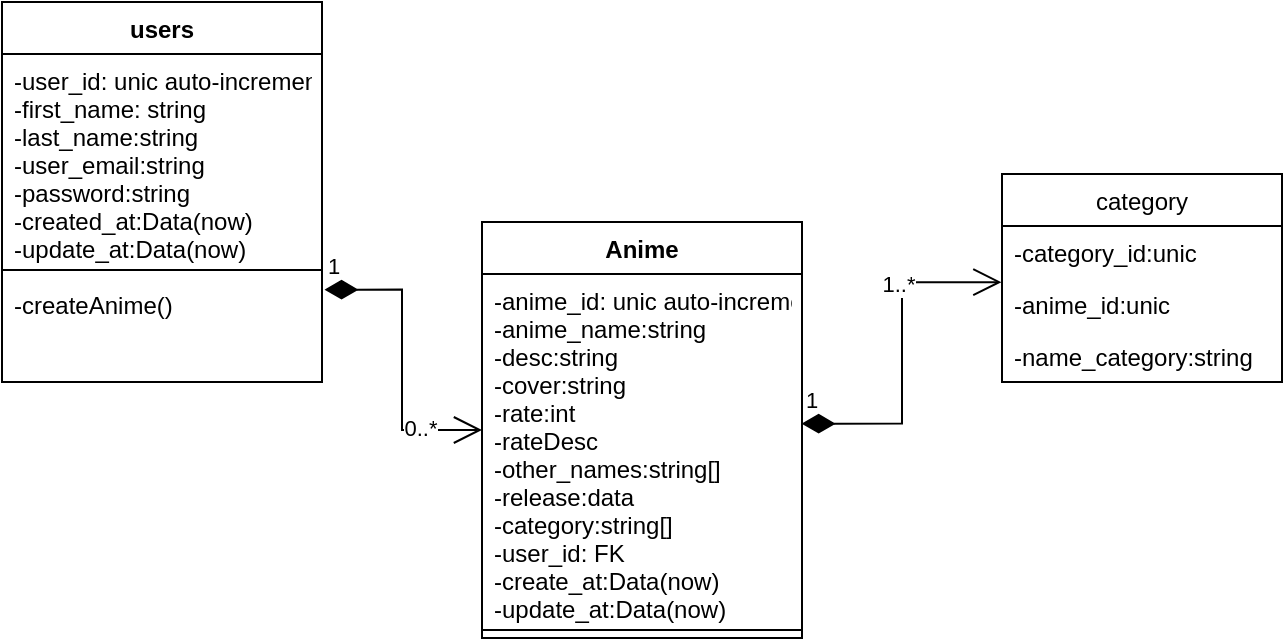 <mxfile version="20.8.13" type="github"><diagram name="Page-1" id="Jbd3tl_sLs26dAzT0U6k"><mxGraphModel dx="918" dy="556" grid="1" gridSize="10" guides="1" tooltips="1" connect="1" arrows="1" fold="1" page="1" pageScale="1" pageWidth="850" pageHeight="1100" math="0" shadow="0"><root><mxCell id="0"/><mxCell id="1" parent="0"/><mxCell id="uQGfHlrCoczA4wkcgZoQ-10" value="users" style="swimlane;fontStyle=1;align=center;verticalAlign=top;childLayout=stackLayout;horizontal=1;startSize=26;horizontalStack=0;resizeParent=1;resizeParentMax=0;resizeLast=0;collapsible=1;marginBottom=0;" vertex="1" parent="1"><mxGeometry x="80" y="250" width="160" height="190" as="geometry"/></mxCell><mxCell id="uQGfHlrCoczA4wkcgZoQ-11" value="-user_id: unic auto-increment&#10;-first_name: string&#10;-last_name:string&#10;-user_email:string&#10;-password:string&#10;-created_at:Data(now)&#10;-update_at:Data(now)" style="text;strokeColor=none;fillColor=none;align=left;verticalAlign=top;spacingLeft=4;spacingRight=4;overflow=hidden;rotatable=0;points=[[0,0.5],[1,0.5]];portConstraint=eastwest;" vertex="1" parent="uQGfHlrCoczA4wkcgZoQ-10"><mxGeometry y="26" width="160" height="104" as="geometry"/></mxCell><mxCell id="uQGfHlrCoczA4wkcgZoQ-12" value="" style="line;strokeWidth=1;fillColor=none;align=left;verticalAlign=middle;spacingTop=-1;spacingLeft=3;spacingRight=3;rotatable=0;labelPosition=right;points=[];portConstraint=eastwest;strokeColor=inherit;" vertex="1" parent="uQGfHlrCoczA4wkcgZoQ-10"><mxGeometry y="130" width="160" height="8" as="geometry"/></mxCell><mxCell id="uQGfHlrCoczA4wkcgZoQ-13" value="-createAnime()&#10;" style="text;strokeColor=none;fillColor=none;align=left;verticalAlign=top;spacingLeft=4;spacingRight=4;overflow=hidden;rotatable=0;points=[[0,0.5],[1,0.5]];portConstraint=eastwest;" vertex="1" parent="uQGfHlrCoczA4wkcgZoQ-10"><mxGeometry y="138" width="160" height="52" as="geometry"/></mxCell><mxCell id="uQGfHlrCoczA4wkcgZoQ-16" value="1" style="endArrow=open;html=1;endSize=12;startArrow=diamondThin;startSize=14;startFill=1;edgeStyle=orthogonalEdgeStyle;align=left;verticalAlign=bottom;rounded=0;exitX=1.008;exitY=0.112;exitDx=0;exitDy=0;exitPerimeter=0;" edge="1" parent="1" source="uQGfHlrCoczA4wkcgZoQ-13" target="uQGfHlrCoczA4wkcgZoQ-17"><mxGeometry x="-1" y="3" relative="1" as="geometry"><mxPoint x="280" y="320" as="sourcePoint"/><mxPoint x="340" y="340" as="targetPoint"/></mxGeometry></mxCell><mxCell id="uQGfHlrCoczA4wkcgZoQ-21" value="0..*" style="edgeLabel;html=1;align=center;verticalAlign=middle;resizable=0;points=[];" vertex="1" connectable="0" parent="uQGfHlrCoczA4wkcgZoQ-16"><mxGeometry x="0.588" y="1" relative="1" as="geometry"><mxPoint as="offset"/></mxGeometry></mxCell><mxCell id="uQGfHlrCoczA4wkcgZoQ-17" value="Anime" style="swimlane;fontStyle=1;align=center;verticalAlign=top;childLayout=stackLayout;horizontal=1;startSize=26;horizontalStack=0;resizeParent=1;resizeParentMax=0;resizeLast=0;collapsible=1;marginBottom=0;" vertex="1" parent="1"><mxGeometry x="320" y="360" width="160" height="208" as="geometry"/></mxCell><mxCell id="uQGfHlrCoczA4wkcgZoQ-18" value="-anime_id: unic auto-increment&#10;-anime_name:string&#10;-desc:string&#10;-cover:string&#10;-rate:int&#10;-rateDesc&#10;-other_names:string[]&#10;-release:data&#10;-category:string[]&#10;-user_id: FK&#10;-create_at:Data(now)&#10;-update_at:Data(now)&#10;" style="text;strokeColor=none;fillColor=none;align=left;verticalAlign=top;spacingLeft=4;spacingRight=4;overflow=hidden;rotatable=0;points=[[0,0.5],[1,0.5]];portConstraint=eastwest;" vertex="1" parent="uQGfHlrCoczA4wkcgZoQ-17"><mxGeometry y="26" width="160" height="174" as="geometry"/></mxCell><mxCell id="uQGfHlrCoczA4wkcgZoQ-19" value="" style="line;strokeWidth=1;fillColor=none;align=left;verticalAlign=middle;spacingTop=-1;spacingLeft=3;spacingRight=3;rotatable=0;labelPosition=right;points=[];portConstraint=eastwest;strokeColor=inherit;" vertex="1" parent="uQGfHlrCoczA4wkcgZoQ-17"><mxGeometry y="200" width="160" height="8" as="geometry"/></mxCell><mxCell id="uQGfHlrCoczA4wkcgZoQ-26" value="1" style="endArrow=open;html=1;endSize=12;startArrow=diamondThin;startSize=14;startFill=1;edgeStyle=orthogonalEdgeStyle;align=left;verticalAlign=bottom;rounded=0;exitX=0.999;exitY=0.43;exitDx=0;exitDy=0;exitPerimeter=0;entryX=-0.002;entryY=0.08;entryDx=0;entryDy=0;entryPerimeter=0;" edge="1" parent="1" source="uQGfHlrCoczA4wkcgZoQ-18" target="uQGfHlrCoczA4wkcgZoQ-33"><mxGeometry x="-1" y="3" relative="1" as="geometry"><mxPoint x="490" y="520" as="sourcePoint"/><mxPoint x="520" y="459" as="targetPoint"/></mxGeometry></mxCell><mxCell id="uQGfHlrCoczA4wkcgZoQ-35" value="1..*" style="edgeLabel;html=1;align=center;verticalAlign=middle;resizable=0;points=[];" vertex="1" connectable="0" parent="uQGfHlrCoczA4wkcgZoQ-26"><mxGeometry x="0.411" y="1" relative="1" as="geometry"><mxPoint x="-1" as="offset"/></mxGeometry></mxCell><mxCell id="uQGfHlrCoczA4wkcgZoQ-31" value="category" style="swimlane;fontStyle=0;childLayout=stackLayout;horizontal=1;startSize=26;fillColor=none;horizontalStack=0;resizeParent=1;resizeParentMax=0;resizeLast=0;collapsible=1;marginBottom=0;" vertex="1" parent="1"><mxGeometry x="580" y="336" width="140" height="104" as="geometry"/></mxCell><mxCell id="uQGfHlrCoczA4wkcgZoQ-32" value="-category_id:unic" style="text;strokeColor=none;fillColor=none;align=left;verticalAlign=top;spacingLeft=4;spacingRight=4;overflow=hidden;rotatable=0;points=[[0,0.5],[1,0.5]];portConstraint=eastwest;" vertex="1" parent="uQGfHlrCoczA4wkcgZoQ-31"><mxGeometry y="26" width="140" height="26" as="geometry"/></mxCell><mxCell id="uQGfHlrCoczA4wkcgZoQ-33" value="-anime_id:unic" style="text;strokeColor=none;fillColor=none;align=left;verticalAlign=top;spacingLeft=4;spacingRight=4;overflow=hidden;rotatable=0;points=[[0,0.5],[1,0.5]];portConstraint=eastwest;" vertex="1" parent="uQGfHlrCoczA4wkcgZoQ-31"><mxGeometry y="52" width="140" height="26" as="geometry"/></mxCell><mxCell id="uQGfHlrCoczA4wkcgZoQ-34" value="-name_category:string" style="text;strokeColor=none;fillColor=none;align=left;verticalAlign=top;spacingLeft=4;spacingRight=4;overflow=hidden;rotatable=0;points=[[0,0.5],[1,0.5]];portConstraint=eastwest;" vertex="1" parent="uQGfHlrCoczA4wkcgZoQ-31"><mxGeometry y="78" width="140" height="26" as="geometry"/></mxCell></root></mxGraphModel></diagram></mxfile>
